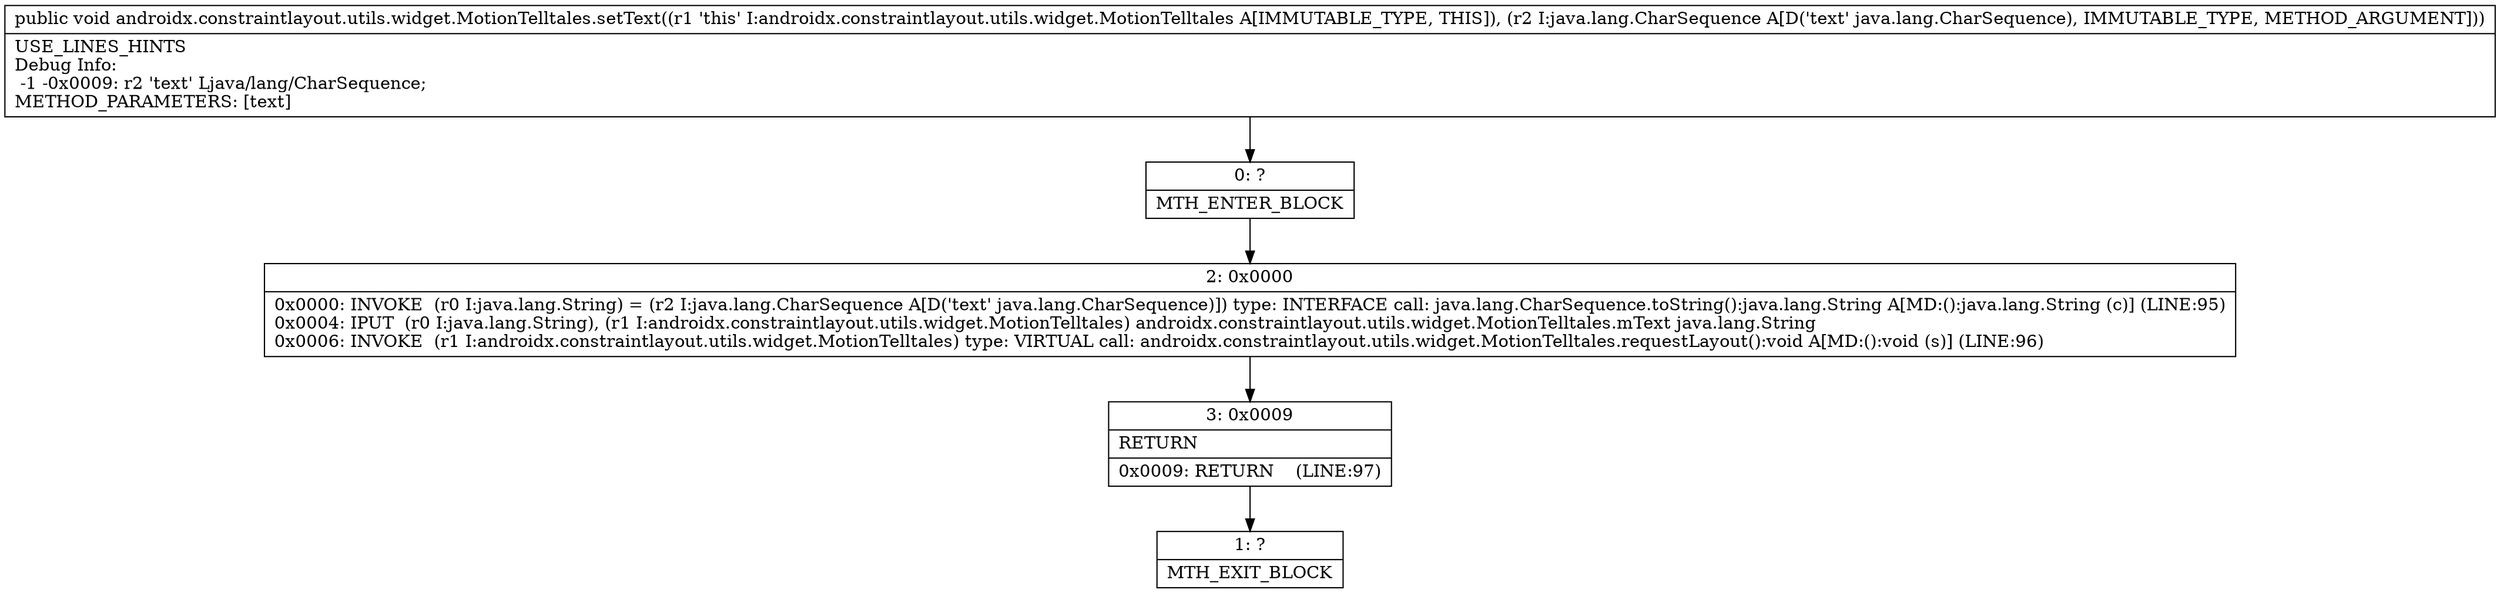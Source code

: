 digraph "CFG forandroidx.constraintlayout.utils.widget.MotionTelltales.setText(Ljava\/lang\/CharSequence;)V" {
Node_0 [shape=record,label="{0\:\ ?|MTH_ENTER_BLOCK\l}"];
Node_2 [shape=record,label="{2\:\ 0x0000|0x0000: INVOKE  (r0 I:java.lang.String) = (r2 I:java.lang.CharSequence A[D('text' java.lang.CharSequence)]) type: INTERFACE call: java.lang.CharSequence.toString():java.lang.String A[MD:():java.lang.String (c)] (LINE:95)\l0x0004: IPUT  (r0 I:java.lang.String), (r1 I:androidx.constraintlayout.utils.widget.MotionTelltales) androidx.constraintlayout.utils.widget.MotionTelltales.mText java.lang.String \l0x0006: INVOKE  (r1 I:androidx.constraintlayout.utils.widget.MotionTelltales) type: VIRTUAL call: androidx.constraintlayout.utils.widget.MotionTelltales.requestLayout():void A[MD:():void (s)] (LINE:96)\l}"];
Node_3 [shape=record,label="{3\:\ 0x0009|RETURN\l|0x0009: RETURN    (LINE:97)\l}"];
Node_1 [shape=record,label="{1\:\ ?|MTH_EXIT_BLOCK\l}"];
MethodNode[shape=record,label="{public void androidx.constraintlayout.utils.widget.MotionTelltales.setText((r1 'this' I:androidx.constraintlayout.utils.widget.MotionTelltales A[IMMUTABLE_TYPE, THIS]), (r2 I:java.lang.CharSequence A[D('text' java.lang.CharSequence), IMMUTABLE_TYPE, METHOD_ARGUMENT]))  | USE_LINES_HINTS\lDebug Info:\l  \-1 \-0x0009: r2 'text' Ljava\/lang\/CharSequence;\lMETHOD_PARAMETERS: [text]\l}"];
MethodNode -> Node_0;Node_0 -> Node_2;
Node_2 -> Node_3;
Node_3 -> Node_1;
}

